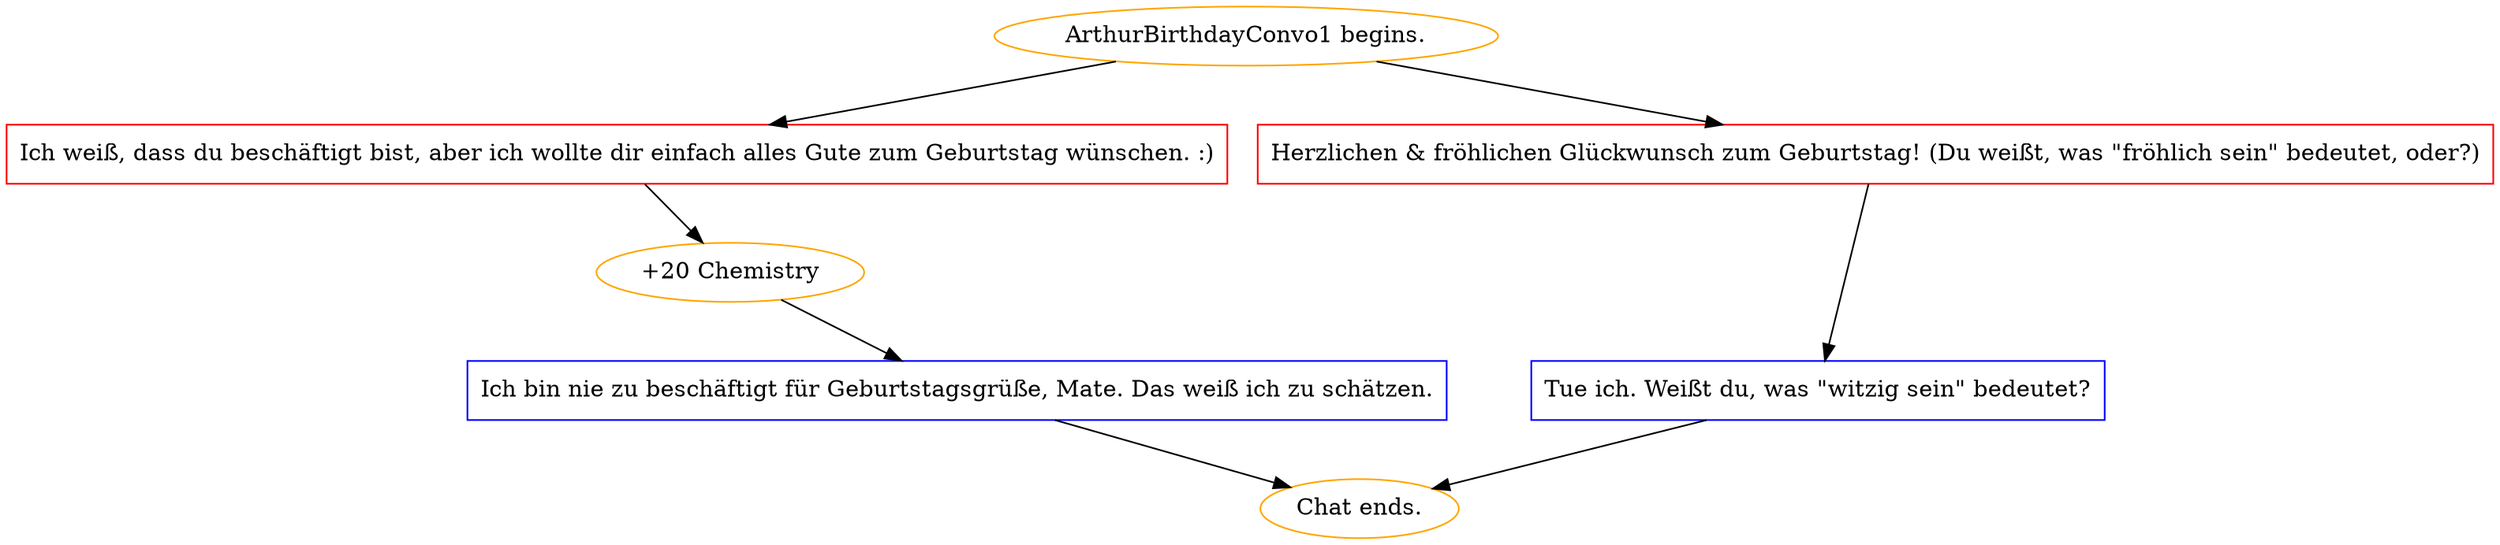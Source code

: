 digraph {
	"ArthurBirthdayConvo1 begins." [color=orange];
		"ArthurBirthdayConvo1 begins." -> j2492050191;
		"ArthurBirthdayConvo1 begins." -> j671644872;
	j2492050191 [label="Ich weiß, dass du beschäftigt bist, aber ich wollte dir einfach alles Gute zum Geburtstag wünschen. :)",shape=box,color=red];
		j2492050191 -> j2678626008;
	j671644872 [label="Herzlichen & fröhlichen Glückwunsch zum Geburtstag! (Du weißt, was \"fröhlich sein\" bedeutet, oder?)",shape=box,color=red];
		j671644872 -> j1596339384;
	j2678626008 [label="+20 Chemistry",color=orange];
		j2678626008 -> j987863224;
	j1596339384 [label="Tue ich. Weißt du, was \"witzig sein\" bedeutet?",shape=box,color=blue];
		j1596339384 -> "Chat ends.";
	j987863224 [label="Ich bin nie zu beschäftigt für Geburtstagsgrüße, Mate. Das weiß ich zu schätzen.",shape=box,color=blue];
		j987863224 -> "Chat ends.";
	"Chat ends." [color=orange];
}